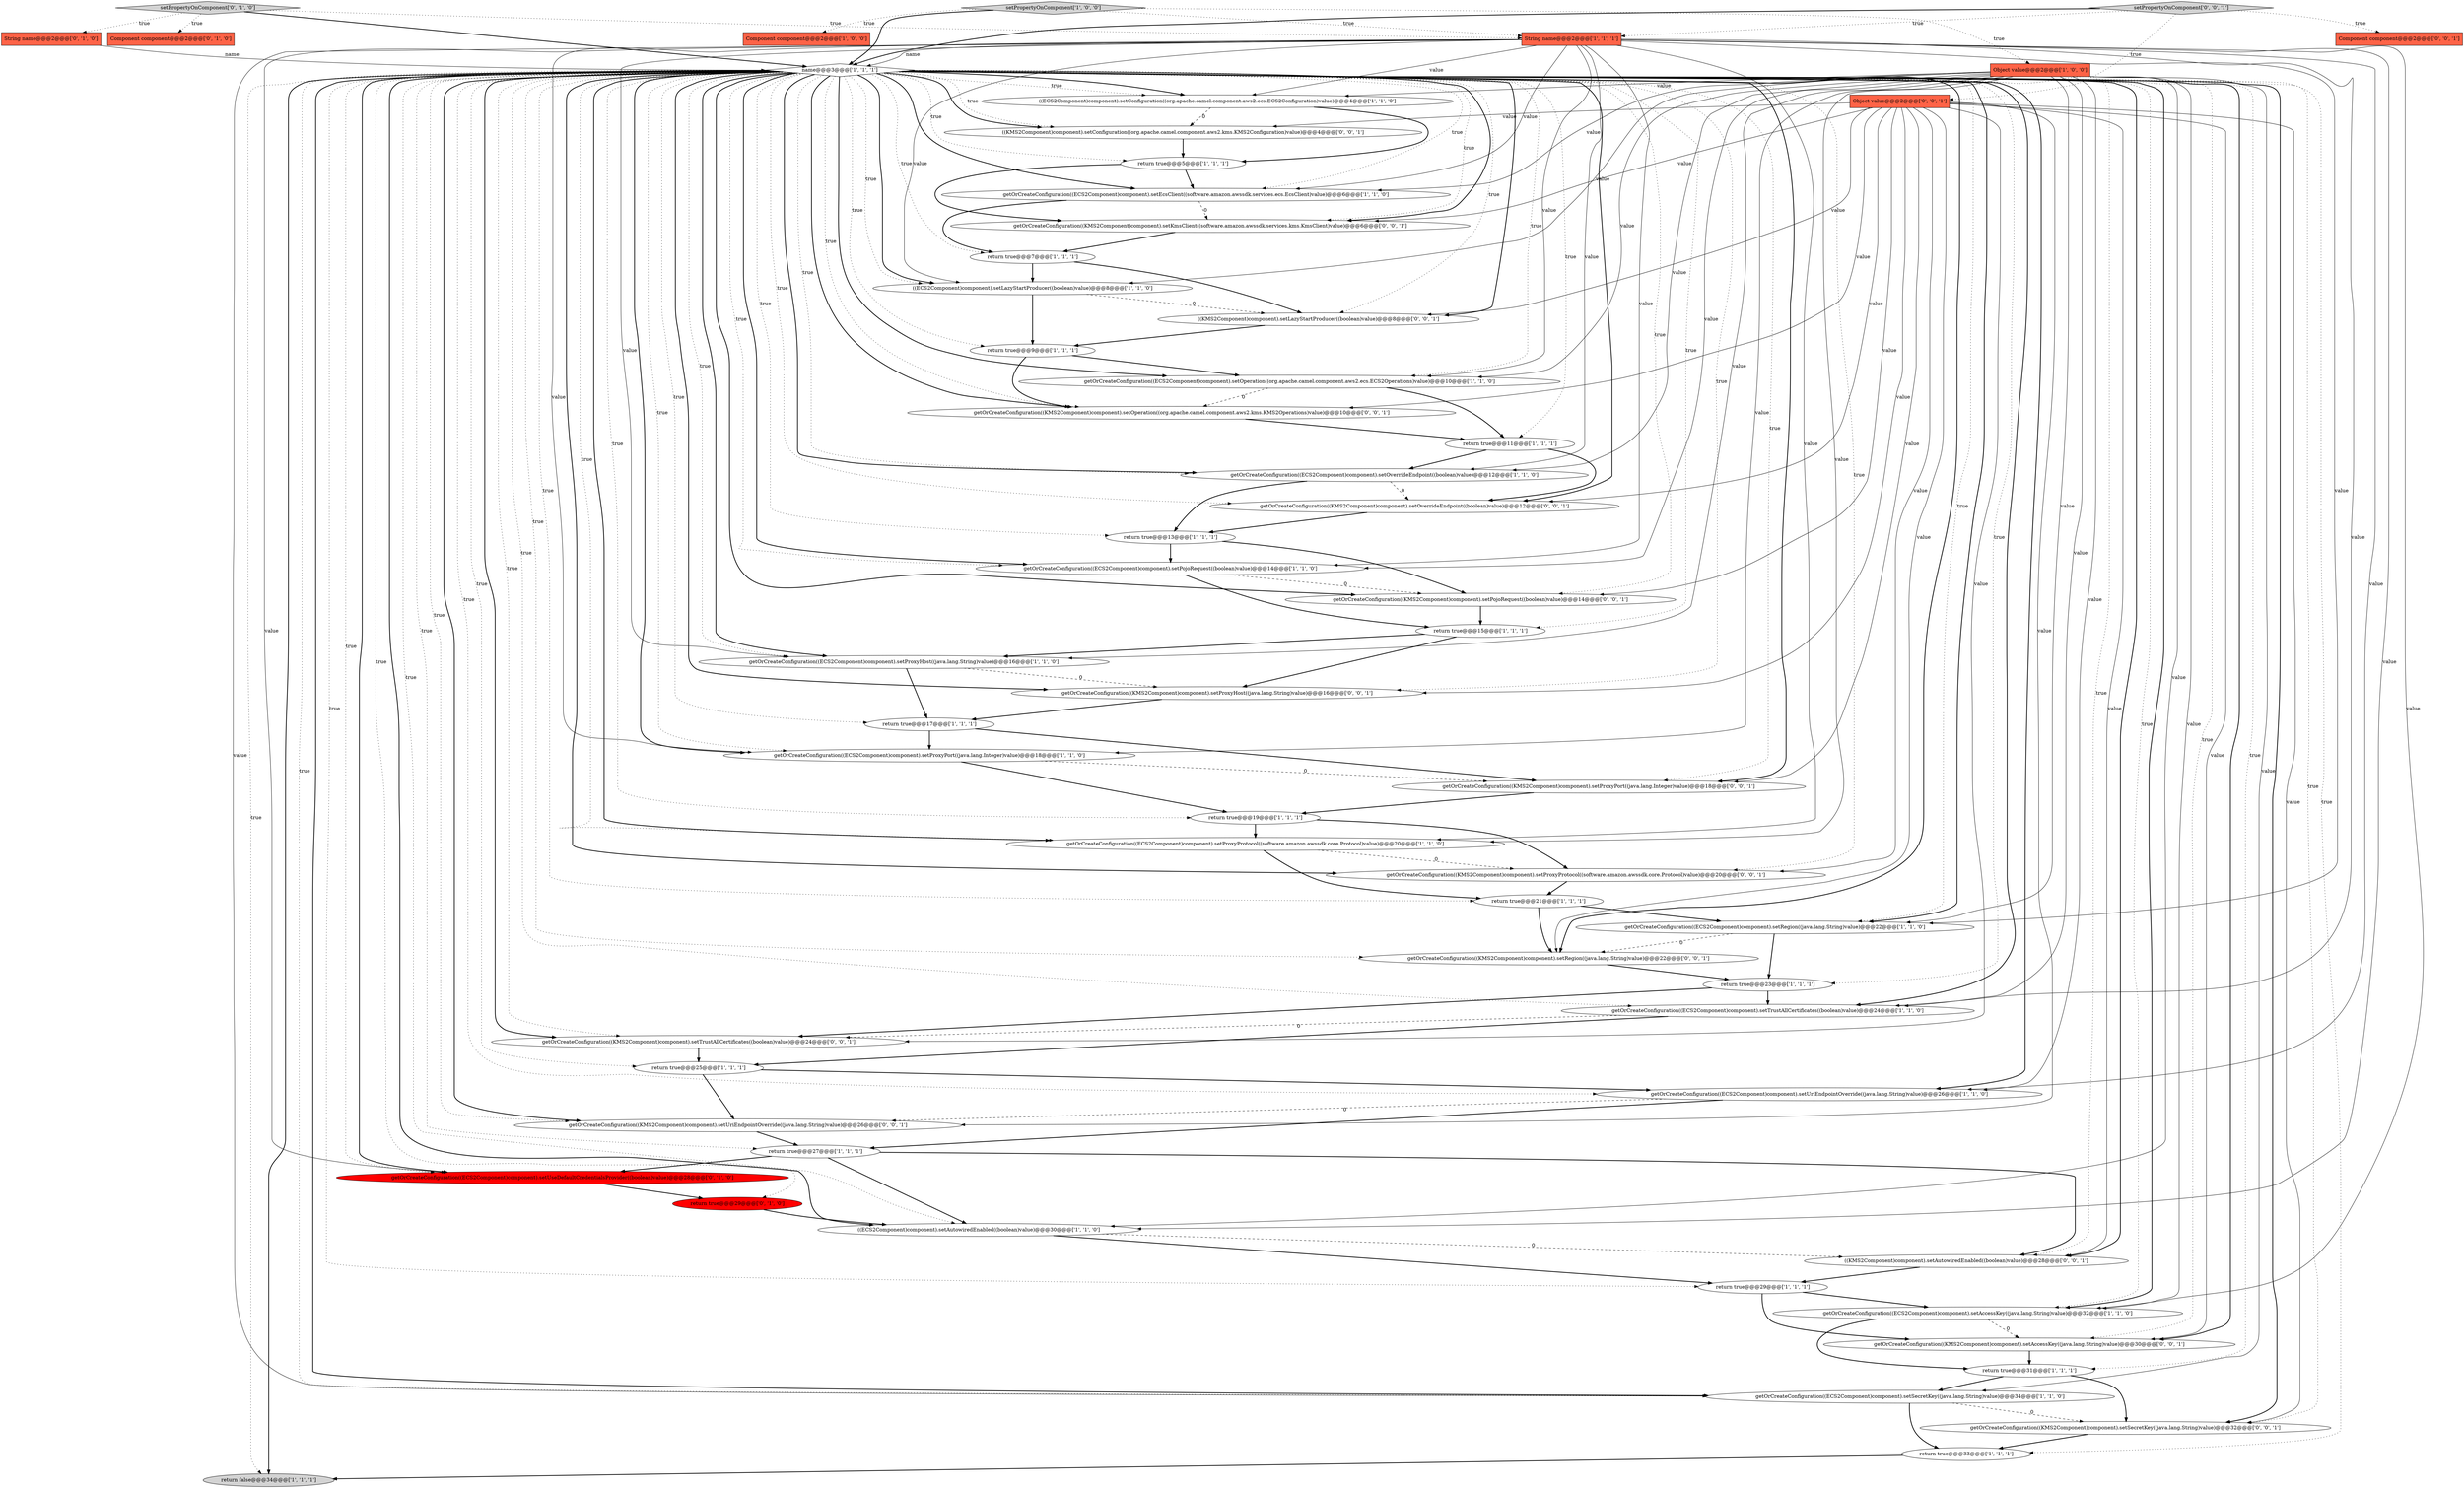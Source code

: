 digraph {
14 [style = filled, label = "return true@@@33@@@['1', '1', '1']", fillcolor = white, shape = ellipse image = "AAA0AAABBB1BBB"];
30 [style = filled, label = "getOrCreateConfiguration((ECS2Component)component).setOverrideEndpoint((boolean)value)@@@12@@@['1', '1', '0']", fillcolor = white, shape = ellipse image = "AAA0AAABBB1BBB"];
36 [style = filled, label = "setPropertyOnComponent['0', '1', '0']", fillcolor = lightgray, shape = diamond image = "AAA0AAABBB2BBB"];
33 [style = filled, label = "return true@@@11@@@['1', '1', '1']", fillcolor = white, shape = ellipse image = "AAA0AAABBB1BBB"];
22 [style = filled, label = "String name@@@2@@@['1', '1', '1']", fillcolor = tomato, shape = box image = "AAA0AAABBB1BBB"];
48 [style = filled, label = "getOrCreateConfiguration((KMS2Component)component).setOperation((org.apache.camel.component.aws2.kms.KMS2Operations)value)@@@10@@@['0', '0', '1']", fillcolor = white, shape = ellipse image = "AAA0AAABBB3BBB"];
29 [style = filled, label = "getOrCreateConfiguration((ECS2Component)component).setTrustAllCertificates((boolean)value)@@@24@@@['1', '1', '0']", fillcolor = white, shape = ellipse image = "AAA0AAABBB1BBB"];
23 [style = filled, label = "getOrCreateConfiguration((ECS2Component)component).setSecretKey((java.lang.String)value)@@@34@@@['1', '1', '0']", fillcolor = white, shape = ellipse image = "AAA0AAABBB1BBB"];
25 [style = filled, label = "((ECS2Component)component).setLazyStartProducer((boolean)value)@@@8@@@['1', '1', '0']", fillcolor = white, shape = ellipse image = "AAA0AAABBB1BBB"];
35 [style = filled, label = "return true@@@13@@@['1', '1', '1']", fillcolor = white, shape = ellipse image = "AAA0AAABBB1BBB"];
52 [style = filled, label = "Object value@@@2@@@['0', '0', '1']", fillcolor = tomato, shape = box image = "AAA0AAABBB3BBB"];
44 [style = filled, label = "getOrCreateConfiguration((KMS2Component)component).setPojoRequest((boolean)value)@@@14@@@['0', '0', '1']", fillcolor = white, shape = ellipse image = "AAA0AAABBB3BBB"];
6 [style = filled, label = "return true@@@25@@@['1', '1', '1']", fillcolor = white, shape = ellipse image = "AAA0AAABBB1BBB"];
4 [style = filled, label = "Object value@@@2@@@['1', '0', '0']", fillcolor = tomato, shape = box image = "AAA0AAABBB1BBB"];
38 [style = filled, label = "return true@@@29@@@['0', '1', '0']", fillcolor = red, shape = ellipse image = "AAA1AAABBB2BBB"];
7 [style = filled, label = "return true@@@9@@@['1', '1', '1']", fillcolor = white, shape = ellipse image = "AAA0AAABBB1BBB"];
40 [style = filled, label = "String name@@@2@@@['0', '1', '0']", fillcolor = tomato, shape = box image = "AAA0AAABBB2BBB"];
57 [style = filled, label = "getOrCreateConfiguration((KMS2Component)component).setProxyHost((java.lang.String)value)@@@16@@@['0', '0', '1']", fillcolor = white, shape = ellipse image = "AAA0AAABBB3BBB"];
21 [style = filled, label = "return true@@@17@@@['1', '1', '1']", fillcolor = white, shape = ellipse image = "AAA0AAABBB1BBB"];
2 [style = filled, label = "getOrCreateConfiguration((ECS2Component)component).setProxyProtocol((software.amazon.awssdk.core.Protocol)value)@@@20@@@['1', '1', '0']", fillcolor = white, shape = ellipse image = "AAA0AAABBB1BBB"];
56 [style = filled, label = "getOrCreateConfiguration((KMS2Component)component).setProxyPort((java.lang.Integer)value)@@@18@@@['0', '0', '1']", fillcolor = white, shape = ellipse image = "AAA0AAABBB3BBB"];
47 [style = filled, label = "setPropertyOnComponent['0', '0', '1']", fillcolor = lightgray, shape = diamond image = "AAA0AAABBB3BBB"];
50 [style = filled, label = "getOrCreateConfiguration((KMS2Component)component).setRegion((java.lang.String)value)@@@22@@@['0', '0', '1']", fillcolor = white, shape = ellipse image = "AAA0AAABBB3BBB"];
51 [style = filled, label = "getOrCreateConfiguration((KMS2Component)component).setTrustAllCertificates((boolean)value)@@@24@@@['0', '0', '1']", fillcolor = white, shape = ellipse image = "AAA0AAABBB3BBB"];
3 [style = filled, label = "Component component@@@2@@@['1', '0', '0']", fillcolor = tomato, shape = box image = "AAA0AAABBB1BBB"];
37 [style = filled, label = "Component component@@@2@@@['0', '1', '0']", fillcolor = tomato, shape = box image = "AAA0AAABBB2BBB"];
43 [style = filled, label = "getOrCreateConfiguration((KMS2Component)component).setAccessKey((java.lang.String)value)@@@30@@@['0', '0', '1']", fillcolor = white, shape = ellipse image = "AAA0AAABBB3BBB"];
19 [style = filled, label = "name@@@3@@@['1', '1', '1']", fillcolor = white, shape = diamond image = "AAA0AAABBB1BBB"];
20 [style = filled, label = "return true@@@29@@@['1', '1', '1']", fillcolor = white, shape = ellipse image = "AAA0AAABBB1BBB"];
28 [style = filled, label = "return false@@@34@@@['1', '1', '1']", fillcolor = lightgray, shape = ellipse image = "AAA0AAABBB1BBB"];
39 [style = filled, label = "getOrCreateConfiguration((ECS2Component)component).setUseDefaultCredentialsProvider((boolean)value)@@@28@@@['0', '1', '0']", fillcolor = red, shape = ellipse image = "AAA1AAABBB2BBB"];
18 [style = filled, label = "return true@@@15@@@['1', '1', '1']", fillcolor = white, shape = ellipse image = "AAA0AAABBB1BBB"];
32 [style = filled, label = "setPropertyOnComponent['1', '0', '0']", fillcolor = lightgray, shape = diamond image = "AAA0AAABBB1BBB"];
8 [style = filled, label = "return true@@@19@@@['1', '1', '1']", fillcolor = white, shape = ellipse image = "AAA0AAABBB1BBB"];
13 [style = filled, label = "getOrCreateConfiguration((ECS2Component)component).setProxyHost((java.lang.String)value)@@@16@@@['1', '1', '0']", fillcolor = white, shape = ellipse image = "AAA0AAABBB1BBB"];
16 [style = filled, label = "getOrCreateConfiguration((ECS2Component)component).setProxyPort((java.lang.Integer)value)@@@18@@@['1', '1', '0']", fillcolor = white, shape = ellipse image = "AAA0AAABBB1BBB"];
55 [style = filled, label = "((KMS2Component)component).setAutowiredEnabled((boolean)value)@@@28@@@['0', '0', '1']", fillcolor = white, shape = ellipse image = "AAA0AAABBB3BBB"];
31 [style = filled, label = "getOrCreateConfiguration((ECS2Component)component).setAccessKey((java.lang.String)value)@@@32@@@['1', '1', '0']", fillcolor = white, shape = ellipse image = "AAA0AAABBB1BBB"];
15 [style = filled, label = "return true@@@27@@@['1', '1', '1']", fillcolor = white, shape = ellipse image = "AAA0AAABBB1BBB"];
5 [style = filled, label = "return true@@@23@@@['1', '1', '1']", fillcolor = white, shape = ellipse image = "AAA0AAABBB1BBB"];
45 [style = filled, label = "getOrCreateConfiguration((KMS2Component)component).setKmsClient((software.amazon.awssdk.services.kms.KmsClient)value)@@@6@@@['0', '0', '1']", fillcolor = white, shape = ellipse image = "AAA0AAABBB3BBB"];
1 [style = filled, label = "((ECS2Component)component).setAutowiredEnabled((boolean)value)@@@30@@@['1', '1', '0']", fillcolor = white, shape = ellipse image = "AAA0AAABBB1BBB"];
26 [style = filled, label = "((ECS2Component)component).setConfiguration((org.apache.camel.component.aws2.ecs.ECS2Configuration)value)@@@4@@@['1', '1', '0']", fillcolor = white, shape = ellipse image = "AAA0AAABBB1BBB"];
34 [style = filled, label = "return true@@@31@@@['1', '1', '1']", fillcolor = white, shape = ellipse image = "AAA0AAABBB1BBB"];
11 [style = filled, label = "getOrCreateConfiguration((ECS2Component)component).setPojoRequest((boolean)value)@@@14@@@['1', '1', '0']", fillcolor = white, shape = ellipse image = "AAA0AAABBB1BBB"];
42 [style = filled, label = "getOrCreateConfiguration((KMS2Component)component).setOverrideEndpoint((boolean)value)@@@12@@@['0', '0', '1']", fillcolor = white, shape = ellipse image = "AAA0AAABBB3BBB"];
9 [style = filled, label = "return true@@@7@@@['1', '1', '1']", fillcolor = white, shape = ellipse image = "AAA0AAABBB1BBB"];
0 [style = filled, label = "return true@@@5@@@['1', '1', '1']", fillcolor = white, shape = ellipse image = "AAA0AAABBB1BBB"];
46 [style = filled, label = "getOrCreateConfiguration((KMS2Component)component).setSecretKey((java.lang.String)value)@@@32@@@['0', '0', '1']", fillcolor = white, shape = ellipse image = "AAA0AAABBB3BBB"];
10 [style = filled, label = "getOrCreateConfiguration((ECS2Component)component).setRegion((java.lang.String)value)@@@22@@@['1', '1', '0']", fillcolor = white, shape = ellipse image = "AAA0AAABBB1BBB"];
27 [style = filled, label = "return true@@@21@@@['1', '1', '1']", fillcolor = white, shape = ellipse image = "AAA0AAABBB1BBB"];
17 [style = filled, label = "getOrCreateConfiguration((ECS2Component)component).setUriEndpointOverride((java.lang.String)value)@@@26@@@['1', '1', '0']", fillcolor = white, shape = ellipse image = "AAA0AAABBB1BBB"];
54 [style = filled, label = "((KMS2Component)component).setConfiguration((org.apache.camel.component.aws2.kms.KMS2Configuration)value)@@@4@@@['0', '0', '1']", fillcolor = white, shape = ellipse image = "AAA0AAABBB3BBB"];
49 [style = filled, label = "getOrCreateConfiguration((KMS2Component)component).setProxyProtocol((software.amazon.awssdk.core.Protocol)value)@@@20@@@['0', '0', '1']", fillcolor = white, shape = ellipse image = "AAA0AAABBB3BBB"];
58 [style = filled, label = "((KMS2Component)component).setLazyStartProducer((boolean)value)@@@8@@@['0', '0', '1']", fillcolor = white, shape = ellipse image = "AAA0AAABBB3BBB"];
12 [style = filled, label = "getOrCreateConfiguration((ECS2Component)component).setOperation((org.apache.camel.component.aws2.ecs.ECS2Operations)value)@@@10@@@['1', '1', '0']", fillcolor = white, shape = ellipse image = "AAA0AAABBB1BBB"];
53 [style = filled, label = "getOrCreateConfiguration((KMS2Component)component).setUriEndpointOverride((java.lang.String)value)@@@26@@@['0', '0', '1']", fillcolor = white, shape = ellipse image = "AAA0AAABBB3BBB"];
41 [style = filled, label = "Component component@@@2@@@['0', '0', '1']", fillcolor = tomato, shape = box image = "AAA0AAABBB3BBB"];
24 [style = filled, label = "getOrCreateConfiguration((ECS2Component)component).setEcsClient((software.amazon.awssdk.services.ecs.EcsClient)value)@@@6@@@['1', '1', '0']", fillcolor = white, shape = ellipse image = "AAA0AAABBB1BBB"];
19->10 [style = dotted, label="true"];
15->55 [style = bold, label=""];
1->55 [style = dashed, label="0"];
34->46 [style = bold, label=""];
19->55 [style = bold, label=""];
10->50 [style = dashed, label="0"];
31->43 [style = dashed, label="0"];
26->54 [style = dashed, label="0"];
1->20 [style = bold, label=""];
19->53 [style = dotted, label="true"];
19->11 [style = bold, label=""];
14->28 [style = bold, label=""];
19->45 [style = dotted, label="true"];
7->48 [style = bold, label=""];
9->58 [style = bold, label=""];
19->24 [style = bold, label=""];
19->44 [style = bold, label=""];
47->52 [style = dotted, label="true"];
19->57 [style = dotted, label="true"];
19->1 [style = bold, label=""];
29->6 [style = bold, label=""];
19->44 [style = dotted, label="true"];
4->24 [style = solid, label="value"];
21->56 [style = bold, label=""];
50->5 [style = bold, label=""];
17->53 [style = dashed, label="0"];
19->11 [style = dotted, label="true"];
22->12 [style = solid, label="value"];
52->55 [style = solid, label="value"];
22->39 [style = solid, label="value"];
0->24 [style = bold, label=""];
33->42 [style = bold, label=""];
56->8 [style = bold, label=""];
32->3 [style = dotted, label="true"];
47->19 [style = bold, label=""];
2->49 [style = dashed, label="0"];
39->38 [style = bold, label=""];
21->16 [style = bold, label=""];
20->43 [style = bold, label=""];
22->29 [style = solid, label="value"];
52->57 [style = solid, label="value"];
44->18 [style = bold, label=""];
19->28 [style = bold, label=""];
4->2 [style = solid, label="value"];
4->11 [style = solid, label="value"];
19->35 [style = dotted, label="true"];
52->58 [style = solid, label="value"];
5->29 [style = bold, label=""];
19->42 [style = bold, label=""];
19->12 [style = bold, label=""];
22->13 [style = solid, label="value"];
35->44 [style = bold, label=""];
19->17 [style = dotted, label="true"];
19->38 [style = dotted, label="true"];
19->54 [style = dotted, label="true"];
52->46 [style = solid, label="value"];
19->39 [style = bold, label=""];
19->33 [style = dotted, label="true"];
19->27 [style = dotted, label="true"];
20->31 [style = bold, label=""];
19->21 [style = dotted, label="true"];
52->44 [style = solid, label="value"];
36->40 [style = dotted, label="true"];
19->2 [style = bold, label=""];
25->7 [style = bold, label=""];
4->12 [style = solid, label="value"];
19->56 [style = bold, label=""];
11->18 [style = bold, label=""];
19->25 [style = bold, label=""];
22->2 [style = solid, label="value"];
23->14 [style = bold, label=""];
6->53 [style = bold, label=""];
26->0 [style = bold, label=""];
19->57 [style = bold, label=""];
47->41 [style = dotted, label="true"];
24->45 [style = dashed, label="0"];
19->13 [style = bold, label=""];
19->29 [style = dotted, label="true"];
57->21 [style = bold, label=""];
19->0 [style = dotted, label="true"];
19->26 [style = bold, label=""];
19->9 [style = dotted, label="true"];
22->24 [style = solid, label="value"];
13->57 [style = dashed, label="0"];
22->25 [style = solid, label="value"];
12->33 [style = bold, label=""];
4->23 [style = solid, label="value"];
33->30 [style = bold, label=""];
52->53 [style = solid, label="value"];
2->27 [style = bold, label=""];
17->15 [style = bold, label=""];
48->33 [style = bold, label=""];
46->14 [style = bold, label=""];
29->51 [style = dashed, label="0"];
19->46 [style = bold, label=""];
4->16 [style = solid, label="value"];
52->49 [style = solid, label="value"];
43->34 [style = bold, label=""];
12->48 [style = dashed, label="0"];
19->26 [style = dotted, label="true"];
6->17 [style = bold, label=""];
19->1 [style = dotted, label="true"];
19->34 [style = dotted, label="true"];
32->4 [style = dotted, label="true"];
36->22 [style = dotted, label="true"];
16->8 [style = bold, label=""];
0->45 [style = bold, label=""];
19->29 [style = bold, label=""];
11->44 [style = dashed, label="0"];
19->18 [style = dotted, label="true"];
19->12 [style = dotted, label="true"];
4->31 [style = solid, label="value"];
19->10 [style = bold, label=""];
19->50 [style = bold, label=""];
19->17 [style = bold, label=""];
51->6 [style = bold, label=""];
19->24 [style = dotted, label="true"];
19->7 [style = dotted, label="true"];
19->15 [style = dotted, label="true"];
32->19 [style = bold, label=""];
19->30 [style = dotted, label="true"];
19->42 [style = dotted, label="true"];
19->8 [style = dotted, label="true"];
36->37 [style = dotted, label="true"];
54->0 [style = bold, label=""];
22->23 [style = solid, label="value"];
31->34 [style = bold, label=""];
38->1 [style = bold, label=""];
19->16 [style = bold, label=""];
4->25 [style = solid, label="value"];
19->54 [style = bold, label=""];
19->28 [style = dotted, label="true"];
19->45 [style = bold, label=""];
58->7 [style = bold, label=""];
30->42 [style = dashed, label="0"];
19->53 [style = bold, label=""];
30->35 [style = bold, label=""];
10->5 [style = bold, label=""];
22->30 [style = solid, label="value"];
8->2 [style = bold, label=""];
47->22 [style = dotted, label="true"];
23->46 [style = dashed, label="0"];
27->50 [style = bold, label=""];
27->10 [style = bold, label=""];
18->57 [style = bold, label=""];
19->56 [style = dotted, label="true"];
19->43 [style = dotted, label="true"];
19->5 [style = dotted, label="true"];
34->23 [style = bold, label=""];
19->39 [style = dotted, label="true"];
19->51 [style = bold, label=""];
4->1 [style = solid, label="value"];
52->43 [style = solid, label="value"];
19->43 [style = bold, label=""];
45->9 [style = bold, label=""];
19->31 [style = dotted, label="true"];
52->51 [style = solid, label="value"];
24->9 [style = bold, label=""];
36->19 [style = bold, label=""];
32->22 [style = dotted, label="true"];
19->50 [style = dotted, label="true"];
15->1 [style = bold, label=""];
25->58 [style = dashed, label="0"];
19->14 [style = dotted, label="true"];
19->25 [style = dotted, label="true"];
19->48 [style = dotted, label="true"];
19->48 [style = bold, label=""];
5->51 [style = bold, label=""];
55->20 [style = bold, label=""];
7->12 [style = bold, label=""];
19->31 [style = bold, label=""];
19->2 [style = dotted, label="true"];
22->19 [style = solid, label="name"];
19->20 [style = dotted, label="true"];
22->11 [style = solid, label="value"];
52->45 [style = solid, label="value"];
4->10 [style = solid, label="value"];
19->23 [style = dotted, label="true"];
19->49 [style = dotted, label="true"];
19->13 [style = dotted, label="true"];
22->1 [style = solid, label="value"];
49->27 [style = bold, label=""];
22->31 [style = solid, label="value"];
52->42 [style = solid, label="value"];
22->26 [style = solid, label="value"];
42->35 [style = bold, label=""];
52->50 [style = solid, label="value"];
52->56 [style = solid, label="value"];
19->58 [style = bold, label=""];
15->39 [style = bold, label=""];
16->56 [style = dashed, label="0"];
19->51 [style = dotted, label="true"];
19->58 [style = dotted, label="true"];
19->55 [style = dotted, label="true"];
19->49 [style = bold, label=""];
19->23 [style = bold, label=""];
9->25 [style = bold, label=""];
4->26 [style = solid, label="value"];
22->10 [style = solid, label="value"];
35->11 [style = bold, label=""];
22->16 [style = solid, label="value"];
19->46 [style = dotted, label="true"];
4->17 [style = solid, label="value"];
52->48 [style = solid, label="value"];
19->16 [style = dotted, label="true"];
18->13 [style = bold, label=""];
4->29 [style = solid, label="value"];
52->54 [style = solid, label="value"];
8->49 [style = bold, label=""];
22->17 [style = solid, label="value"];
53->15 [style = bold, label=""];
19->6 [style = dotted, label="true"];
40->19 [style = solid, label="name"];
4->13 [style = solid, label="value"];
4->30 [style = solid, label="value"];
13->21 [style = bold, label=""];
19->30 [style = bold, label=""];
}
